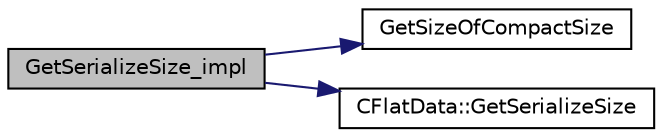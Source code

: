 digraph "GetSerializeSize_impl"
{
  edge [fontname="Helvetica",fontsize="10",labelfontname="Helvetica",labelfontsize="10"];
  node [fontname="Helvetica",fontsize="10",shape=record];
  rankdir="LR";
  Node85 [label="GetSerializeSize_impl",height=0.2,width=0.4,color="black", fillcolor="grey75", style="filled", fontcolor="black"];
  Node85 -> Node86 [color="midnightblue",fontsize="10",style="solid",fontname="Helvetica"];
  Node86 [label="GetSizeOfCompactSize",height=0.2,width=0.4,color="black", fillcolor="white", style="filled",URL="$df/d9d/serialize_8h.html#a404beecbf8d7aec8d2cdac3cbb71e808"];
  Node85 -> Node87 [color="midnightblue",fontsize="10",style="solid",fontname="Helvetica"];
  Node87 [label="CFlatData::GetSerializeSize",height=0.2,width=0.4,color="black", fillcolor="white", style="filled",URL="$d8/d4d/class_c_flat_data.html#ae47ed62d67cc6d923d6c8f9dde7a940c"];
}
